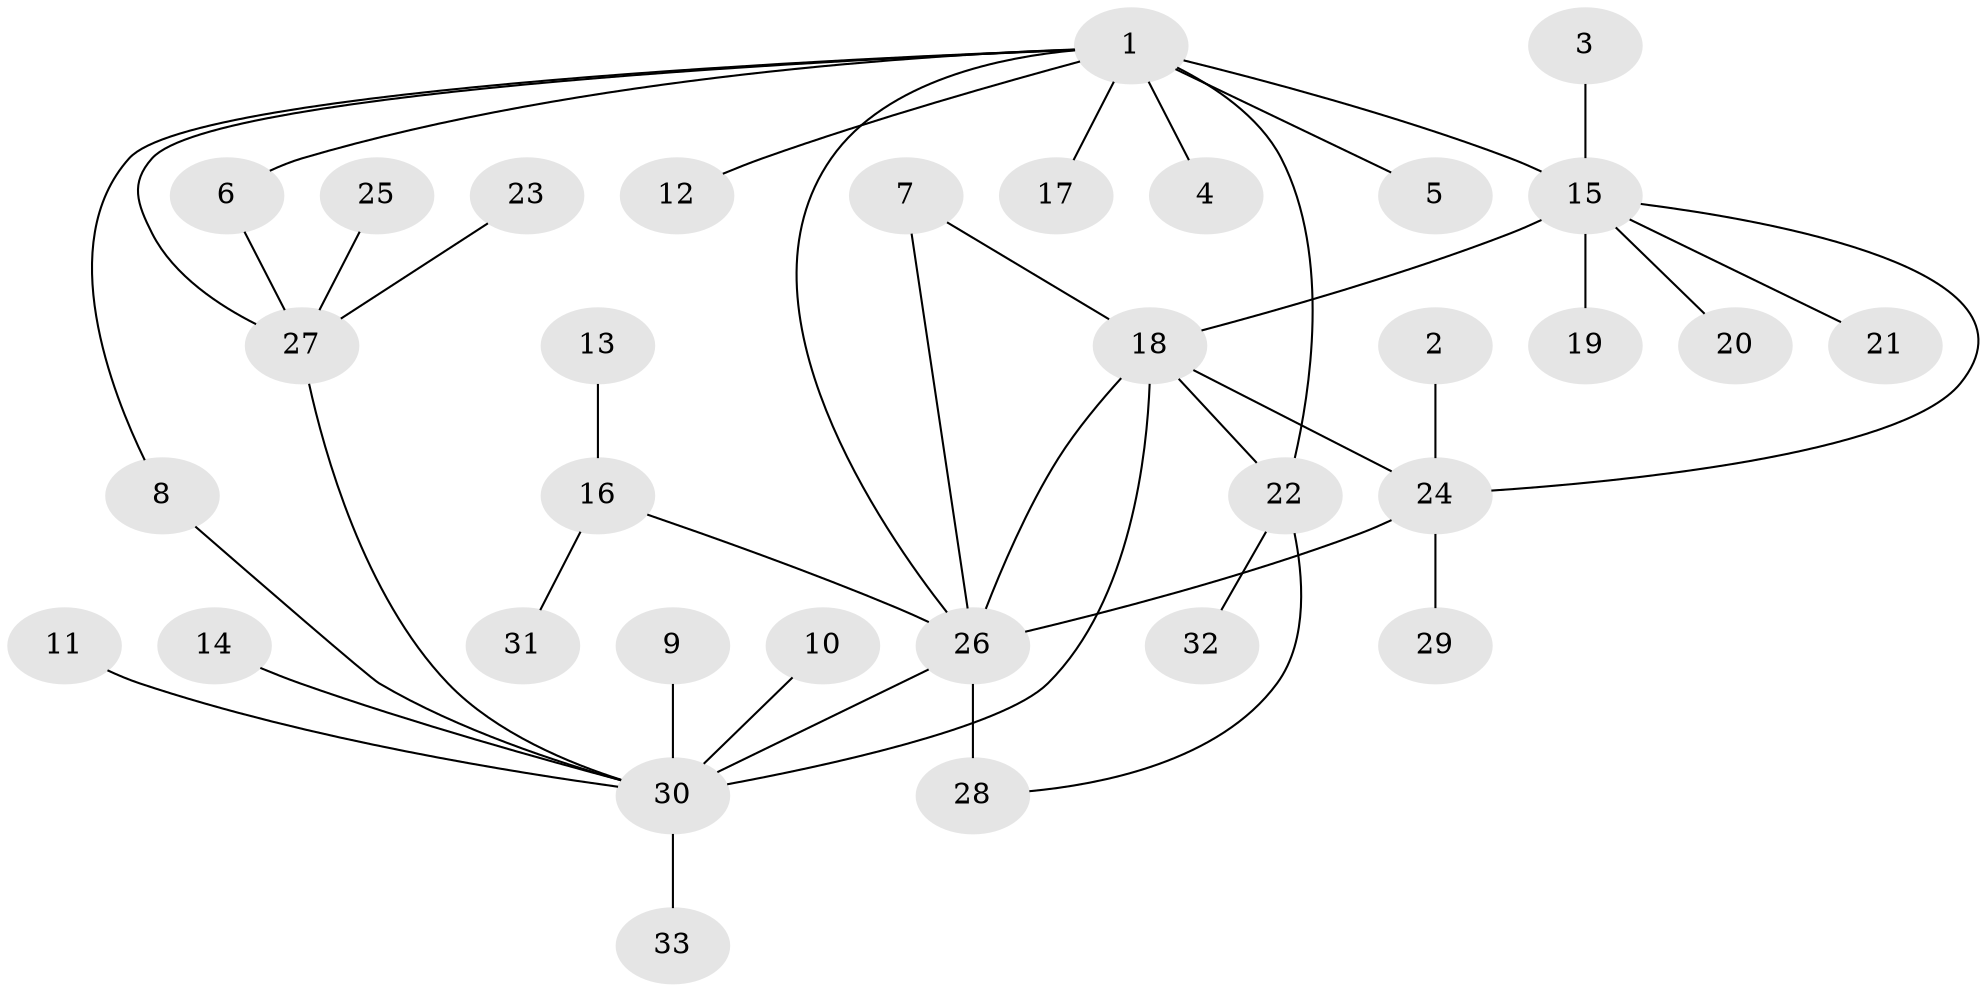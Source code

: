 // original degree distribution, {4: 0.015873015873015872, 5: 0.031746031746031744, 7: 0.047619047619047616, 8: 0.031746031746031744, 6: 0.031746031746031744, 3: 0.1111111111111111, 9: 0.015873015873015872, 11: 0.015873015873015872, 2: 0.19047619047619047, 1: 0.5079365079365079}
// Generated by graph-tools (version 1.1) at 2025/26/03/09/25 03:26:36]
// undirected, 33 vertices, 42 edges
graph export_dot {
graph [start="1"]
  node [color=gray90,style=filled];
  1;
  2;
  3;
  4;
  5;
  6;
  7;
  8;
  9;
  10;
  11;
  12;
  13;
  14;
  15;
  16;
  17;
  18;
  19;
  20;
  21;
  22;
  23;
  24;
  25;
  26;
  27;
  28;
  29;
  30;
  31;
  32;
  33;
  1 -- 4 [weight=1.0];
  1 -- 5 [weight=1.0];
  1 -- 6 [weight=1.0];
  1 -- 8 [weight=1.0];
  1 -- 12 [weight=1.0];
  1 -- 15 [weight=3.0];
  1 -- 17 [weight=1.0];
  1 -- 22 [weight=2.0];
  1 -- 26 [weight=1.0];
  1 -- 27 [weight=2.0];
  2 -- 24 [weight=1.0];
  3 -- 15 [weight=1.0];
  6 -- 27 [weight=1.0];
  7 -- 18 [weight=1.0];
  7 -- 26 [weight=1.0];
  8 -- 30 [weight=1.0];
  9 -- 30 [weight=1.0];
  10 -- 30 [weight=1.0];
  11 -- 30 [weight=1.0];
  13 -- 16 [weight=1.0];
  14 -- 30 [weight=1.0];
  15 -- 18 [weight=1.0];
  15 -- 19 [weight=1.0];
  15 -- 20 [weight=1.0];
  15 -- 21 [weight=1.0];
  15 -- 24 [weight=2.0];
  16 -- 26 [weight=1.0];
  16 -- 31 [weight=1.0];
  18 -- 22 [weight=1.0];
  18 -- 24 [weight=2.0];
  18 -- 26 [weight=1.0];
  18 -- 30 [weight=2.0];
  22 -- 28 [weight=1.0];
  22 -- 32 [weight=1.0];
  23 -- 27 [weight=1.0];
  24 -- 26 [weight=1.0];
  24 -- 29 [weight=1.0];
  25 -- 27 [weight=1.0];
  26 -- 28 [weight=2.0];
  26 -- 30 [weight=1.0];
  27 -- 30 [weight=1.0];
  30 -- 33 [weight=1.0];
}
